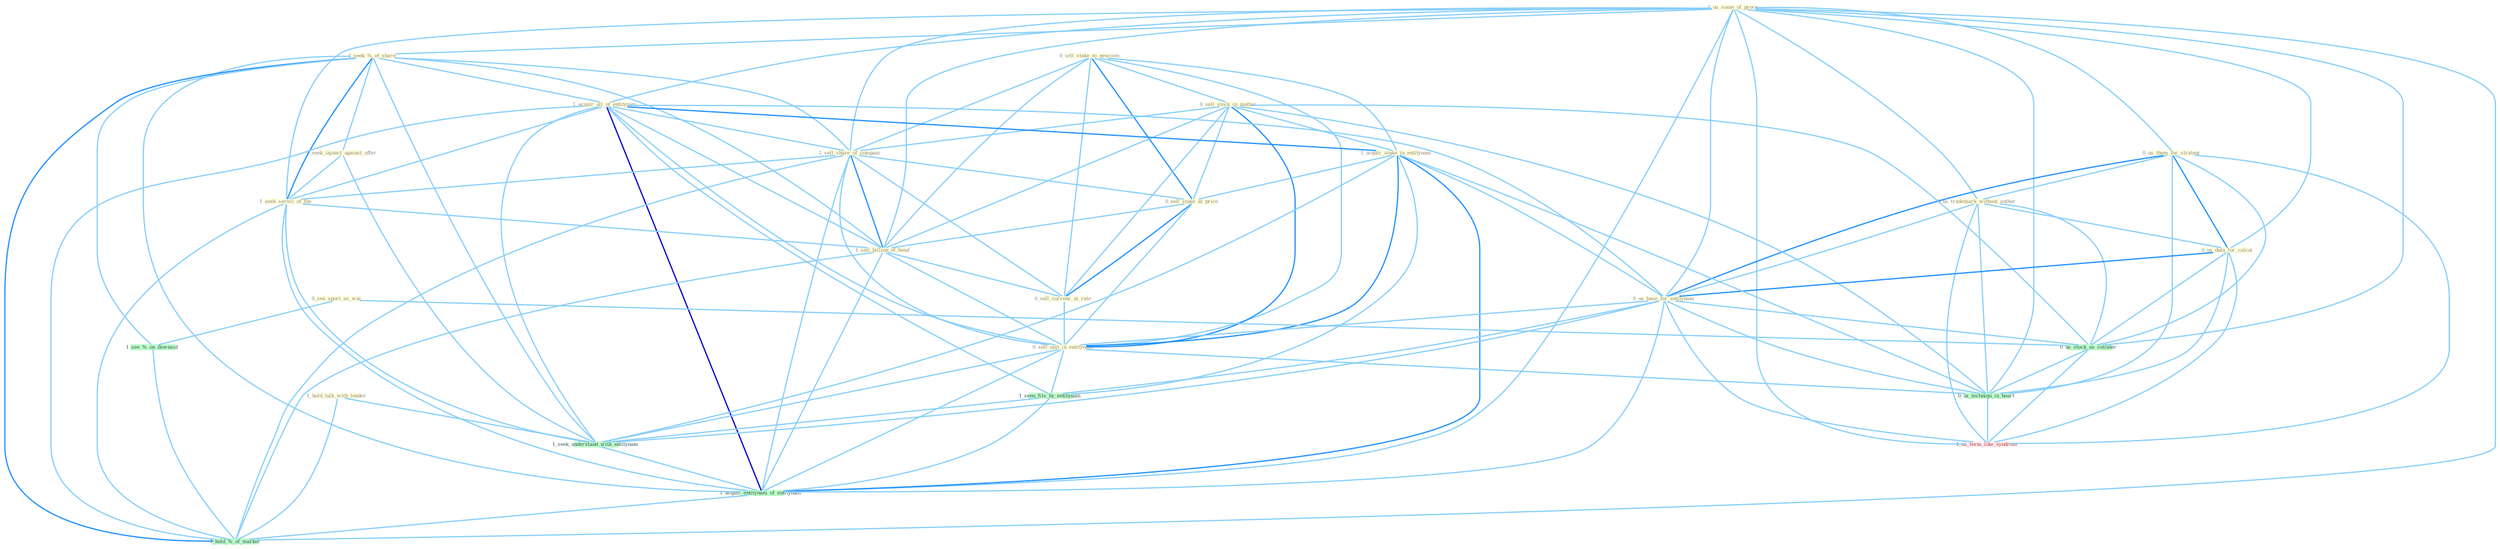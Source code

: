 Graph G{ 
    node
    [shape=polygon,style=filled,width=.5,height=.06,color="#BDFCC9",fixedsize=true,fontsize=4,
    fontcolor="#2f4f4f"];
    {node
    [color="#ffffe0", fontcolor="#8b7d6b"] "1_us_some_of_proce " "0_sell_stake_to_newcom " "1_seek_%_of_share " "0_us_them_for_strategi " "0_us_trademark_without_author " "0_sell_stock_in_matter " "0_us_data_for_calcul " "1_acquir_all_of_entitynam " "1_acquir_stake_in_entitynam " "0_see_sport_as_wai " "1_sell_share_of_compani " "1_seek_injunct_against_offer " "1_seek_servic_of_the " "0_us_base_for_entitynam " "1_hold_talk_with_lender " "0_sell_stake_at_price " "1_sell_billion_of_bond " "0_sell_currenc_at_rate " "0_sell_unit_in_entitynam "}
{node [color="#fff0f5", fontcolor="#b22222"] "1_us_term_like_syndrom "}
edge [color="#B0E2FF"];

	"1_us_some_of_proce " -- "1_seek_%_of_share " [w="1", color="#87cefa" ];
	"1_us_some_of_proce " -- "0_us_them_for_strategi " [w="1", color="#87cefa" ];
	"1_us_some_of_proce " -- "0_us_trademark_without_author " [w="1", color="#87cefa" ];
	"1_us_some_of_proce " -- "0_us_data_for_calcul " [w="1", color="#87cefa" ];
	"1_us_some_of_proce " -- "1_acquir_all_of_entitynam " [w="1", color="#87cefa" ];
	"1_us_some_of_proce " -- "1_sell_share_of_compani " [w="1", color="#87cefa" ];
	"1_us_some_of_proce " -- "1_seek_servic_of_the " [w="1", color="#87cefa" ];
	"1_us_some_of_proce " -- "0_us_base_for_entitynam " [w="1", color="#87cefa" ];
	"1_us_some_of_proce " -- "1_sell_billion_of_bond " [w="1", color="#87cefa" ];
	"1_us_some_of_proce " -- "0_us_stock_as_collater " [w="1", color="#87cefa" ];
	"1_us_some_of_proce " -- "1_acquir_entitynam_of_entitynam " [w="1", color="#87cefa" ];
	"1_us_some_of_proce " -- "0_us_techniqu_in_heart " [w="1", color="#87cefa" ];
	"1_us_some_of_proce " -- "1_us_term_like_syndrom " [w="1", color="#87cefa" ];
	"1_us_some_of_proce " -- "1_hold_%_of_market " [w="1", color="#87cefa" ];
	"0_sell_stake_to_newcom " -- "0_sell_stock_in_matter " [w="1", color="#87cefa" ];
	"0_sell_stake_to_newcom " -- "1_acquir_stake_in_entitynam " [w="1", color="#87cefa" ];
	"0_sell_stake_to_newcom " -- "1_sell_share_of_compani " [w="1", color="#87cefa" ];
	"0_sell_stake_to_newcom " -- "0_sell_stake_at_price " [w="2", color="#1e90ff" , len=0.8];
	"0_sell_stake_to_newcom " -- "1_sell_billion_of_bond " [w="1", color="#87cefa" ];
	"0_sell_stake_to_newcom " -- "0_sell_currenc_at_rate " [w="1", color="#87cefa" ];
	"0_sell_stake_to_newcom " -- "0_sell_unit_in_entitynam " [w="1", color="#87cefa" ];
	"1_seek_%_of_share " -- "1_acquir_all_of_entitynam " [w="1", color="#87cefa" ];
	"1_seek_%_of_share " -- "1_sell_share_of_compani " [w="1", color="#87cefa" ];
	"1_seek_%_of_share " -- "1_seek_injunct_against_offer " [w="1", color="#87cefa" ];
	"1_seek_%_of_share " -- "1_seek_servic_of_the " [w="2", color="#1e90ff" , len=0.8];
	"1_seek_%_of_share " -- "1_sell_billion_of_bond " [w="1", color="#87cefa" ];
	"1_seek_%_of_share " -- "1_seek_understand_with_entitynam " [w="1", color="#87cefa" ];
	"1_seek_%_of_share " -- "1_acquir_entitynam_of_entitynam " [w="1", color="#87cefa" ];
	"1_seek_%_of_share " -- "1_see_%_on_downsid " [w="1", color="#87cefa" ];
	"1_seek_%_of_share " -- "1_hold_%_of_market " [w="2", color="#1e90ff" , len=0.8];
	"0_us_them_for_strategi " -- "0_us_trademark_without_author " [w="1", color="#87cefa" ];
	"0_us_them_for_strategi " -- "0_us_data_for_calcul " [w="2", color="#1e90ff" , len=0.8];
	"0_us_them_for_strategi " -- "0_us_base_for_entitynam " [w="2", color="#1e90ff" , len=0.8];
	"0_us_them_for_strategi " -- "0_us_stock_as_collater " [w="1", color="#87cefa" ];
	"0_us_them_for_strategi " -- "0_us_techniqu_in_heart " [w="1", color="#87cefa" ];
	"0_us_them_for_strategi " -- "1_us_term_like_syndrom " [w="1", color="#87cefa" ];
	"0_us_trademark_without_author " -- "0_us_data_for_calcul " [w="1", color="#87cefa" ];
	"0_us_trademark_without_author " -- "0_us_base_for_entitynam " [w="1", color="#87cefa" ];
	"0_us_trademark_without_author " -- "0_us_stock_as_collater " [w="1", color="#87cefa" ];
	"0_us_trademark_without_author " -- "0_us_techniqu_in_heart " [w="1", color="#87cefa" ];
	"0_us_trademark_without_author " -- "1_us_term_like_syndrom " [w="1", color="#87cefa" ];
	"0_sell_stock_in_matter " -- "1_acquir_stake_in_entitynam " [w="1", color="#87cefa" ];
	"0_sell_stock_in_matter " -- "1_sell_share_of_compani " [w="1", color="#87cefa" ];
	"0_sell_stock_in_matter " -- "0_sell_stake_at_price " [w="1", color="#87cefa" ];
	"0_sell_stock_in_matter " -- "1_sell_billion_of_bond " [w="1", color="#87cefa" ];
	"0_sell_stock_in_matter " -- "0_sell_currenc_at_rate " [w="1", color="#87cefa" ];
	"0_sell_stock_in_matter " -- "0_sell_unit_in_entitynam " [w="2", color="#1e90ff" , len=0.8];
	"0_sell_stock_in_matter " -- "0_us_stock_as_collater " [w="1", color="#87cefa" ];
	"0_sell_stock_in_matter " -- "0_us_techniqu_in_heart " [w="1", color="#87cefa" ];
	"0_us_data_for_calcul " -- "0_us_base_for_entitynam " [w="2", color="#1e90ff" , len=0.8];
	"0_us_data_for_calcul " -- "0_us_stock_as_collater " [w="1", color="#87cefa" ];
	"0_us_data_for_calcul " -- "0_us_techniqu_in_heart " [w="1", color="#87cefa" ];
	"0_us_data_for_calcul " -- "1_us_term_like_syndrom " [w="1", color="#87cefa" ];
	"1_acquir_all_of_entitynam " -- "1_acquir_stake_in_entitynam " [w="2", color="#1e90ff" , len=0.8];
	"1_acquir_all_of_entitynam " -- "1_sell_share_of_compani " [w="1", color="#87cefa" ];
	"1_acquir_all_of_entitynam " -- "1_seek_servic_of_the " [w="1", color="#87cefa" ];
	"1_acquir_all_of_entitynam " -- "0_us_base_for_entitynam " [w="1", color="#87cefa" ];
	"1_acquir_all_of_entitynam " -- "1_sell_billion_of_bond " [w="1", color="#87cefa" ];
	"1_acquir_all_of_entitynam " -- "0_sell_unit_in_entitynam " [w="1", color="#87cefa" ];
	"1_acquir_all_of_entitynam " -- "1_seen_file_by_entitynam " [w="1", color="#87cefa" ];
	"1_acquir_all_of_entitynam " -- "1_seek_understand_with_entitynam " [w="1", color="#87cefa" ];
	"1_acquir_all_of_entitynam " -- "1_acquir_entitynam_of_entitynam " [w="3", color="#0000cd" , len=0.6];
	"1_acquir_all_of_entitynam " -- "1_hold_%_of_market " [w="1", color="#87cefa" ];
	"1_acquir_stake_in_entitynam " -- "0_us_base_for_entitynam " [w="1", color="#87cefa" ];
	"1_acquir_stake_in_entitynam " -- "0_sell_stake_at_price " [w="1", color="#87cefa" ];
	"1_acquir_stake_in_entitynam " -- "0_sell_unit_in_entitynam " [w="2", color="#1e90ff" , len=0.8];
	"1_acquir_stake_in_entitynam " -- "1_seen_file_by_entitynam " [w="1", color="#87cefa" ];
	"1_acquir_stake_in_entitynam " -- "1_seek_understand_with_entitynam " [w="1", color="#87cefa" ];
	"1_acquir_stake_in_entitynam " -- "1_acquir_entitynam_of_entitynam " [w="2", color="#1e90ff" , len=0.8];
	"1_acquir_stake_in_entitynam " -- "0_us_techniqu_in_heart " [w="1", color="#87cefa" ];
	"0_see_sport_as_wai " -- "0_us_stock_as_collater " [w="1", color="#87cefa" ];
	"0_see_sport_as_wai " -- "1_see_%_on_downsid " [w="1", color="#87cefa" ];
	"1_sell_share_of_compani " -- "1_seek_servic_of_the " [w="1", color="#87cefa" ];
	"1_sell_share_of_compani " -- "0_sell_stake_at_price " [w="1", color="#87cefa" ];
	"1_sell_share_of_compani " -- "1_sell_billion_of_bond " [w="2", color="#1e90ff" , len=0.8];
	"1_sell_share_of_compani " -- "0_sell_currenc_at_rate " [w="1", color="#87cefa" ];
	"1_sell_share_of_compani " -- "0_sell_unit_in_entitynam " [w="1", color="#87cefa" ];
	"1_sell_share_of_compani " -- "1_acquir_entitynam_of_entitynam " [w="1", color="#87cefa" ];
	"1_sell_share_of_compani " -- "1_hold_%_of_market " [w="1", color="#87cefa" ];
	"1_seek_injunct_against_offer " -- "1_seek_servic_of_the " [w="1", color="#87cefa" ];
	"1_seek_injunct_against_offer " -- "1_seek_understand_with_entitynam " [w="1", color="#87cefa" ];
	"1_seek_servic_of_the " -- "1_sell_billion_of_bond " [w="1", color="#87cefa" ];
	"1_seek_servic_of_the " -- "1_seek_understand_with_entitynam " [w="1", color="#87cefa" ];
	"1_seek_servic_of_the " -- "1_acquir_entitynam_of_entitynam " [w="1", color="#87cefa" ];
	"1_seek_servic_of_the " -- "1_hold_%_of_market " [w="1", color="#87cefa" ];
	"0_us_base_for_entitynam " -- "0_sell_unit_in_entitynam " [w="1", color="#87cefa" ];
	"0_us_base_for_entitynam " -- "1_seen_file_by_entitynam " [w="1", color="#87cefa" ];
	"0_us_base_for_entitynam " -- "0_us_stock_as_collater " [w="1", color="#87cefa" ];
	"0_us_base_for_entitynam " -- "1_seek_understand_with_entitynam " [w="1", color="#87cefa" ];
	"0_us_base_for_entitynam " -- "1_acquir_entitynam_of_entitynam " [w="1", color="#87cefa" ];
	"0_us_base_for_entitynam " -- "0_us_techniqu_in_heart " [w="1", color="#87cefa" ];
	"0_us_base_for_entitynam " -- "1_us_term_like_syndrom " [w="1", color="#87cefa" ];
	"1_hold_talk_with_lender " -- "1_seek_understand_with_entitynam " [w="1", color="#87cefa" ];
	"1_hold_talk_with_lender " -- "1_hold_%_of_market " [w="1", color="#87cefa" ];
	"0_sell_stake_at_price " -- "1_sell_billion_of_bond " [w="1", color="#87cefa" ];
	"0_sell_stake_at_price " -- "0_sell_currenc_at_rate " [w="2", color="#1e90ff" , len=0.8];
	"0_sell_stake_at_price " -- "0_sell_unit_in_entitynam " [w="1", color="#87cefa" ];
	"1_sell_billion_of_bond " -- "0_sell_currenc_at_rate " [w="1", color="#87cefa" ];
	"1_sell_billion_of_bond " -- "0_sell_unit_in_entitynam " [w="1", color="#87cefa" ];
	"1_sell_billion_of_bond " -- "1_acquir_entitynam_of_entitynam " [w="1", color="#87cefa" ];
	"1_sell_billion_of_bond " -- "1_hold_%_of_market " [w="1", color="#87cefa" ];
	"0_sell_currenc_at_rate " -- "0_sell_unit_in_entitynam " [w="1", color="#87cefa" ];
	"0_sell_unit_in_entitynam " -- "1_seen_file_by_entitynam " [w="1", color="#87cefa" ];
	"0_sell_unit_in_entitynam " -- "1_seek_understand_with_entitynam " [w="1", color="#87cefa" ];
	"0_sell_unit_in_entitynam " -- "1_acquir_entitynam_of_entitynam " [w="1", color="#87cefa" ];
	"0_sell_unit_in_entitynam " -- "0_us_techniqu_in_heart " [w="1", color="#87cefa" ];
	"1_seen_file_by_entitynam " -- "1_seek_understand_with_entitynam " [w="1", color="#87cefa" ];
	"1_seen_file_by_entitynam " -- "1_acquir_entitynam_of_entitynam " [w="1", color="#87cefa" ];
	"0_us_stock_as_collater " -- "0_us_techniqu_in_heart " [w="1", color="#87cefa" ];
	"0_us_stock_as_collater " -- "1_us_term_like_syndrom " [w="1", color="#87cefa" ];
	"1_seek_understand_with_entitynam " -- "1_acquir_entitynam_of_entitynam " [w="1", color="#87cefa" ];
	"1_acquir_entitynam_of_entitynam " -- "1_hold_%_of_market " [w="1", color="#87cefa" ];
	"0_us_techniqu_in_heart " -- "1_us_term_like_syndrom " [w="1", color="#87cefa" ];
	"1_see_%_on_downsid " -- "1_hold_%_of_market " [w="1", color="#87cefa" ];
}